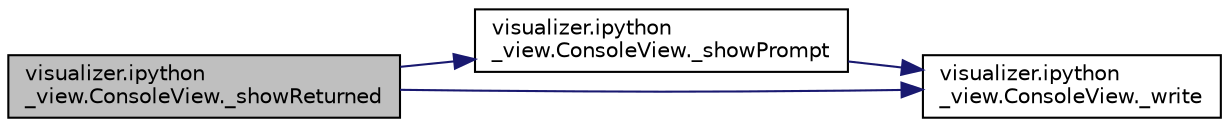 digraph "visualizer.ipython_view.ConsoleView._showReturned"
{
 // LATEX_PDF_SIZE
  edge [fontname="Helvetica",fontsize="10",labelfontname="Helvetica",labelfontsize="10"];
  node [fontname="Helvetica",fontsize="10",shape=record];
  rankdir="LR";
  Node1 [label="visualizer.ipython\l_view.ConsoleView._showReturned",height=0.2,width=0.4,color="black", fillcolor="grey75", style="filled", fontcolor="black",tooltip="Show returned text from last command and print new prompt."];
  Node1 -> Node2 [color="midnightblue",fontsize="10",style="solid",fontname="Helvetica"];
  Node2 [label="visualizer.ipython\l_view.ConsoleView._showPrompt",height=0.2,width=0.4,color="black", fillcolor="white", style="filled",URL="$classvisualizer_1_1ipython__view_1_1_console_view.html#a539d2a93fbf7a7c8ca1e6fa9fe2aa875",tooltip="Prints prompt at start of line."];
  Node2 -> Node3 [color="midnightblue",fontsize="10",style="solid",fontname="Helvetica"];
  Node3 [label="visualizer.ipython\l_view.ConsoleView._write",height=0.2,width=0.4,color="black", fillcolor="white", style="filled",URL="$classvisualizer_1_1ipython__view_1_1_console_view.html#a9759d9e625a21718dcd1dfe1188cc1d2",tooltip="Write given text to buffer."];
  Node1 -> Node3 [color="midnightblue",fontsize="10",style="solid",fontname="Helvetica"];
}
